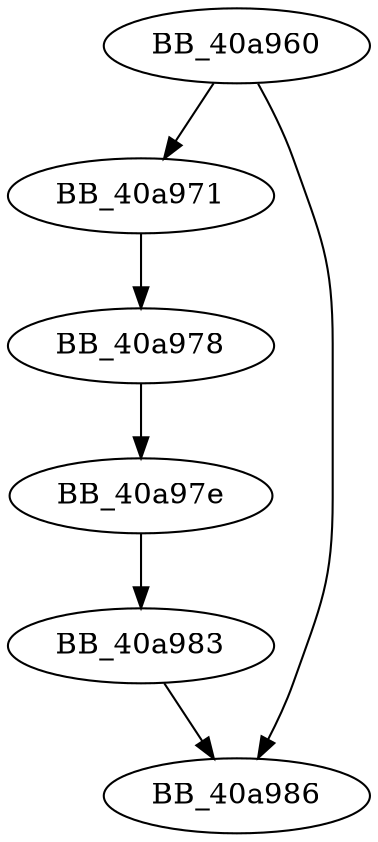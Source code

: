 DiGraph sub_40A960{
BB_40a960->BB_40a971
BB_40a960->BB_40a986
BB_40a971->BB_40a978
BB_40a978->BB_40a97e
BB_40a97e->BB_40a983
BB_40a983->BB_40a986
}
